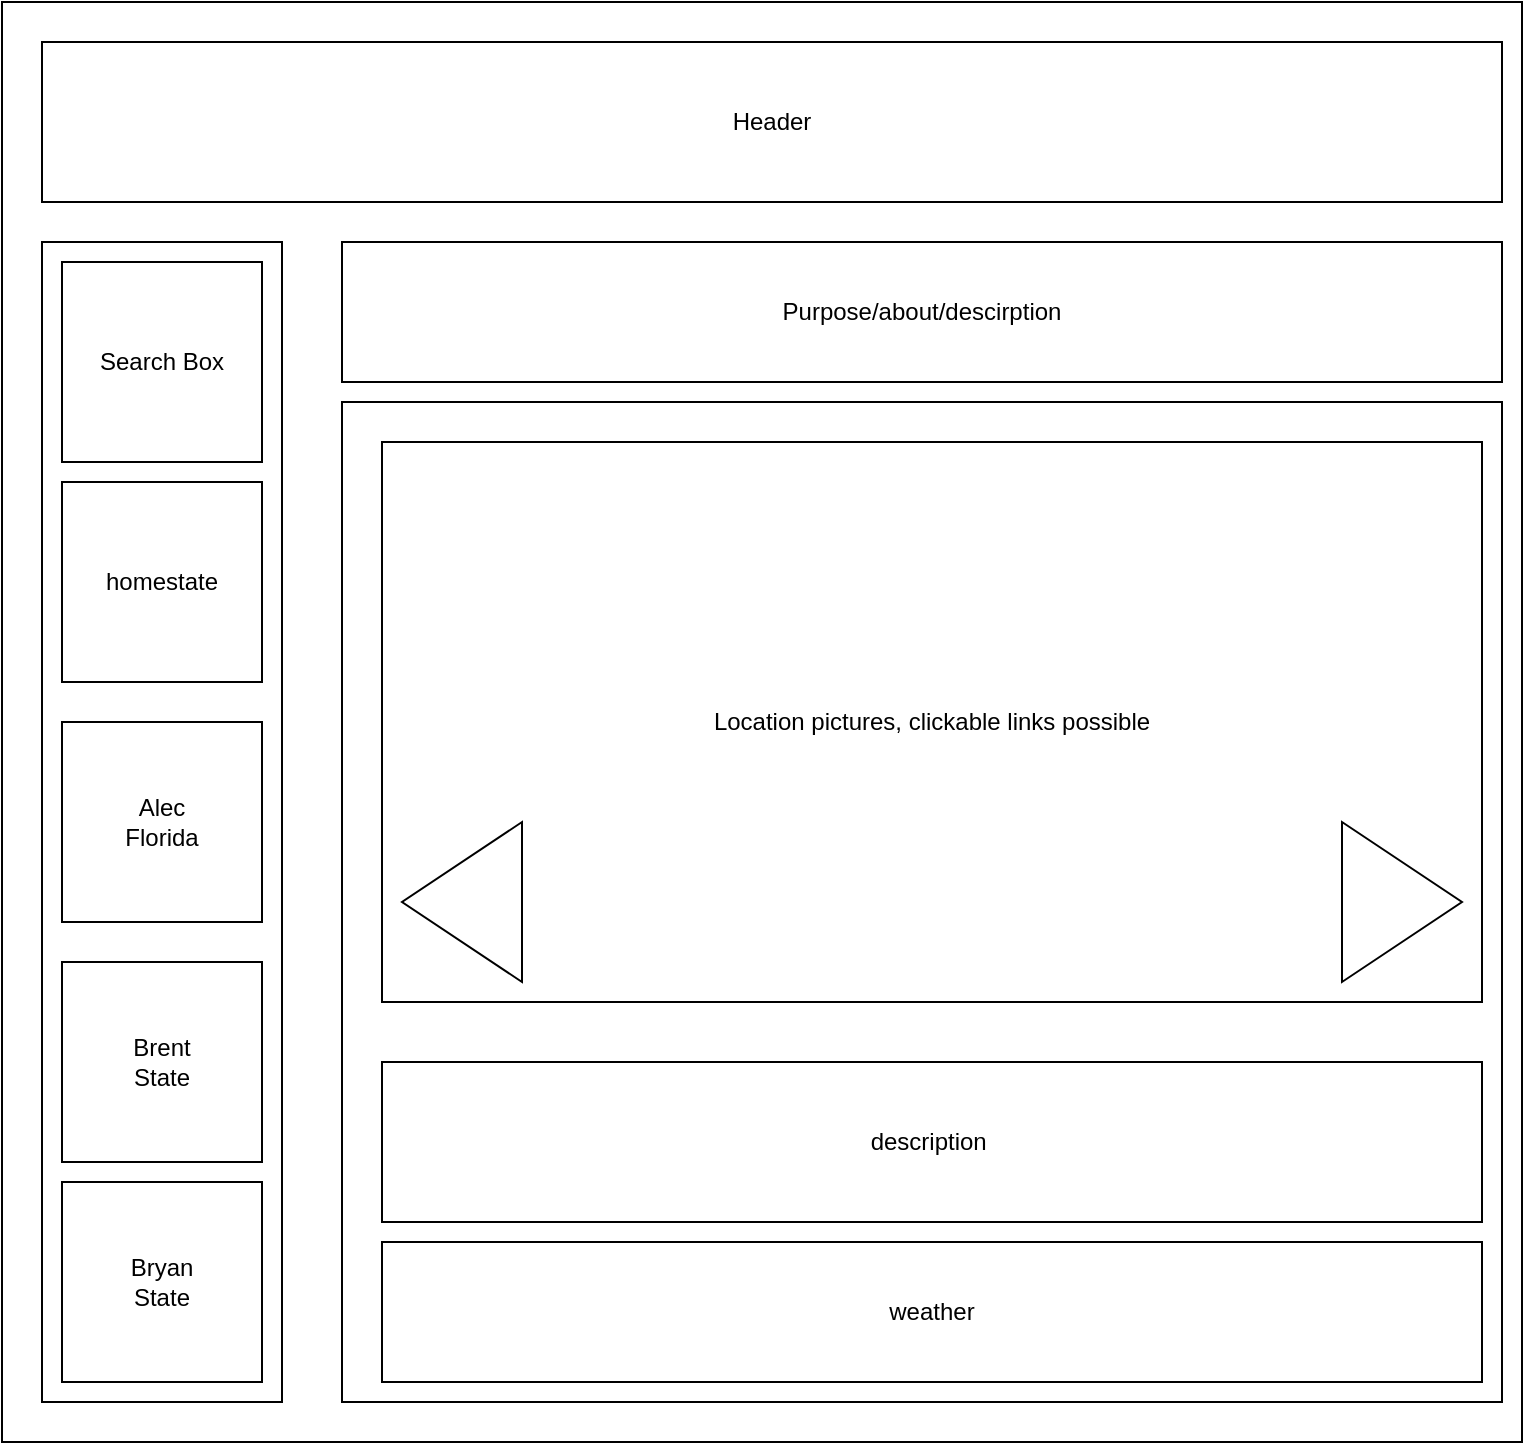 <mxfile version="14.6.10" type="device"><diagram id="DaTiMw2JHgrIb9LEym9O" name="Page-1"><mxGraphModel dx="1422" dy="794" grid="1" gridSize="10" guides="1" tooltips="1" connect="1" arrows="1" fold="1" page="1" pageScale="1" pageWidth="850" pageHeight="1100" math="0" shadow="0"><root><mxCell id="0"/><mxCell id="1" parent="0"/><mxCell id="phNKJa4UrizgKKNCD0z4-1" value="" style="rounded=0;whiteSpace=wrap;html=1;" vertex="1" parent="1"><mxGeometry x="40" y="40" width="760" height="720" as="geometry"/></mxCell><mxCell id="phNKJa4UrizgKKNCD0z4-2" value="Header" style="rounded=0;whiteSpace=wrap;html=1;" vertex="1" parent="1"><mxGeometry x="60" y="60" width="730" height="80" as="geometry"/></mxCell><mxCell id="phNKJa4UrizgKKNCD0z4-3" value="" style="rounded=0;whiteSpace=wrap;html=1;" vertex="1" parent="1"><mxGeometry x="60" y="160" width="120" height="580" as="geometry"/></mxCell><mxCell id="phNKJa4UrizgKKNCD0z4-4" value="Purpose/about/descirption" style="rounded=0;whiteSpace=wrap;html=1;" vertex="1" parent="1"><mxGeometry x="210" y="160" width="580" height="70" as="geometry"/></mxCell><mxCell id="phNKJa4UrizgKKNCD0z4-5" value="" style="rounded=0;whiteSpace=wrap;html=1;" vertex="1" parent="1"><mxGeometry x="210" y="240" width="580" height="500" as="geometry"/></mxCell><mxCell id="phNKJa4UrizgKKNCD0z4-6" value="Search Box" style="whiteSpace=wrap;html=1;aspect=fixed;" vertex="1" parent="1"><mxGeometry x="70" y="170" width="100" height="100" as="geometry"/></mxCell><mxCell id="phNKJa4UrizgKKNCD0z4-7" value="homestate" style="whiteSpace=wrap;html=1;aspect=fixed;" vertex="1" parent="1"><mxGeometry x="70" y="280" width="100" height="100" as="geometry"/></mxCell><mxCell id="phNKJa4UrizgKKNCD0z4-8" value="Alec&lt;br&gt;Florida" style="whiteSpace=wrap;html=1;aspect=fixed;" vertex="1" parent="1"><mxGeometry x="70" y="400" width="100" height="100" as="geometry"/></mxCell><mxCell id="phNKJa4UrizgKKNCD0z4-9" value="Brent&lt;br&gt;State" style="whiteSpace=wrap;html=1;aspect=fixed;" vertex="1" parent="1"><mxGeometry x="70" y="520" width="100" height="100" as="geometry"/></mxCell><mxCell id="phNKJa4UrizgKKNCD0z4-10" value="Bryan&lt;br&gt;State" style="whiteSpace=wrap;html=1;aspect=fixed;" vertex="1" parent="1"><mxGeometry x="70" y="630" width="100" height="100" as="geometry"/></mxCell><mxCell id="phNKJa4UrizgKKNCD0z4-12" value="Location pictures, clickable links possible" style="rounded=0;whiteSpace=wrap;html=1;" vertex="1" parent="1"><mxGeometry x="230" y="260" width="550" height="280" as="geometry"/></mxCell><mxCell id="phNKJa4UrizgKKNCD0z4-13" value="" style="triangle;whiteSpace=wrap;html=1;" vertex="1" parent="1"><mxGeometry x="710" y="450" width="60" height="80" as="geometry"/></mxCell><mxCell id="phNKJa4UrizgKKNCD0z4-14" value="" style="triangle;whiteSpace=wrap;html=1;rotation=-180;" vertex="1" parent="1"><mxGeometry x="240" y="450" width="60" height="80" as="geometry"/></mxCell><mxCell id="phNKJa4UrizgKKNCD0z4-15" value="description&amp;nbsp;" style="rounded=0;whiteSpace=wrap;html=1;" vertex="1" parent="1"><mxGeometry x="230" y="570" width="550" height="80" as="geometry"/></mxCell><mxCell id="phNKJa4UrizgKKNCD0z4-16" value="weather" style="rounded=0;whiteSpace=wrap;html=1;" vertex="1" parent="1"><mxGeometry x="230" y="660" width="550" height="70" as="geometry"/></mxCell></root></mxGraphModel></diagram></mxfile>